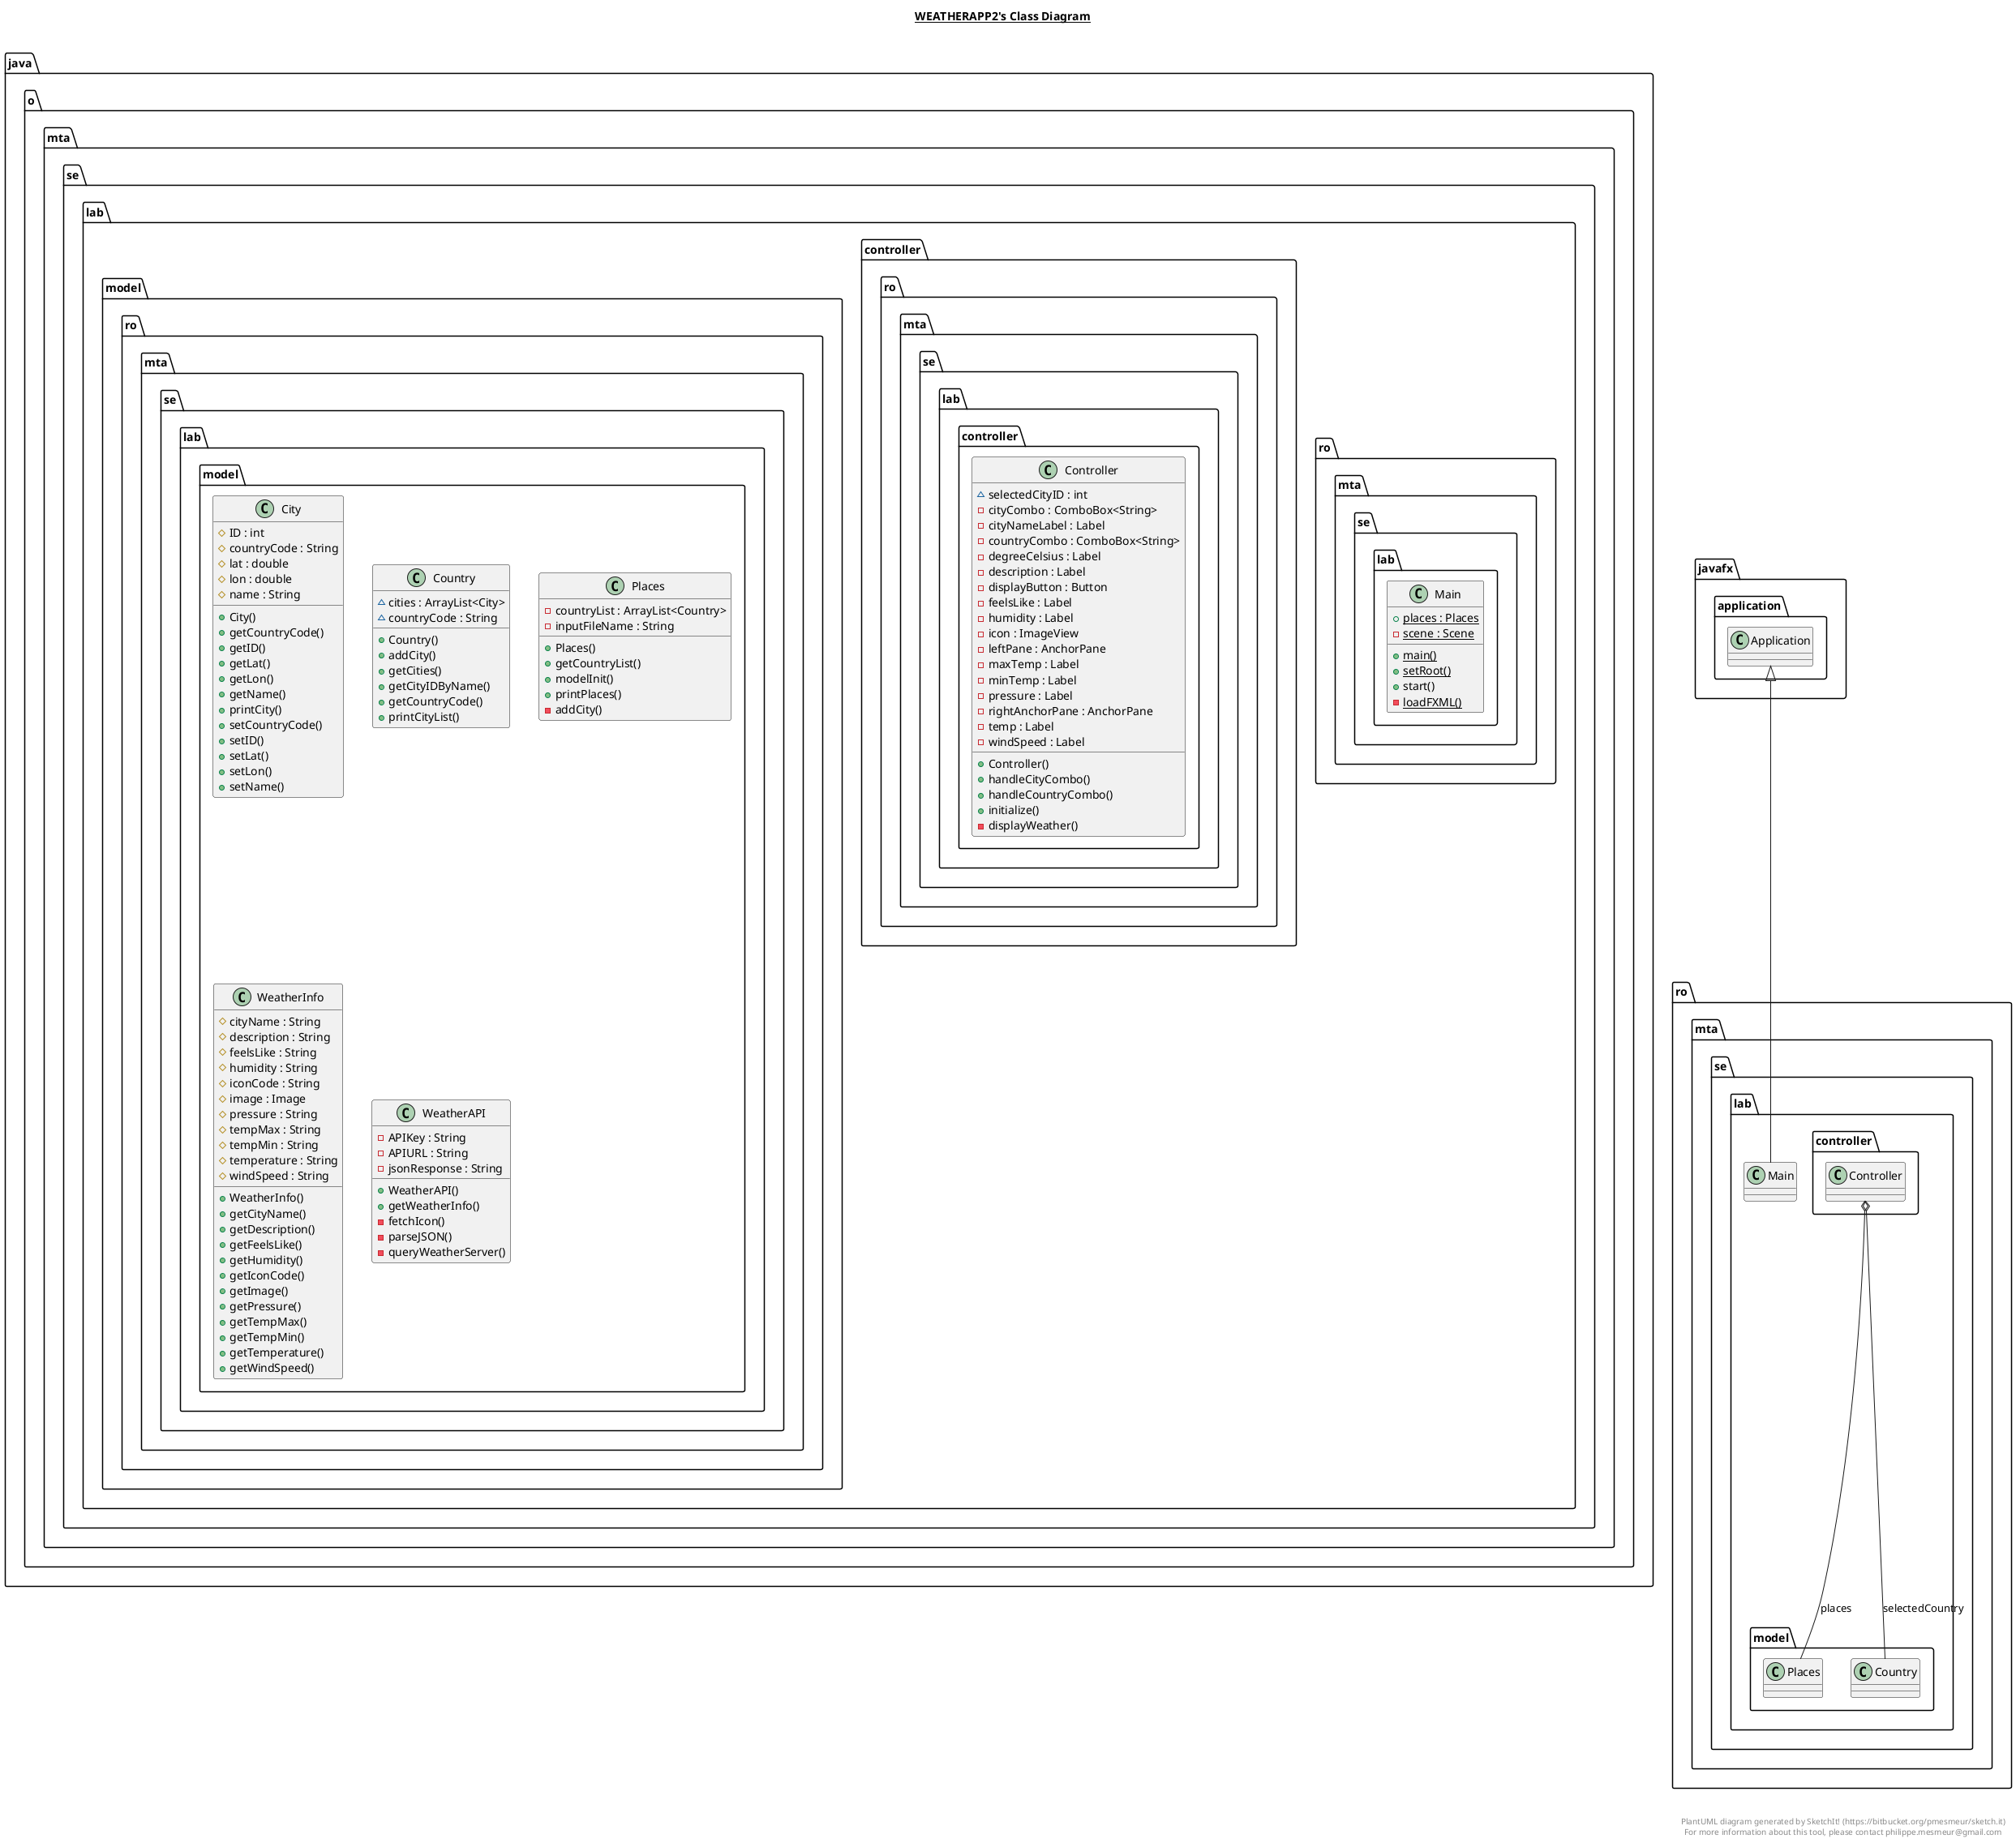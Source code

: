 @startuml

title __WEATHERAPP2's Class Diagram__\n

  namespace java {
    namespace o.mta.se.lab {
      class ro.mta.se.lab.Main {
                {static} + places : Places
                {static} - scene : Scene
                {static} + main()
                {static} + setRoot()
                + start()
                {static} - loadFXML()
            }
    }
  }
  

  namespace java {
    namespace o.mta.se.lab {
      namespace controller {
              class ro.mta.se.lab.controller.Controller {
                  ~ selectedCityID : int
                  - cityCombo : ComboBox<String>
                  - cityNameLabel : Label
                  - countryCombo : ComboBox<String>
                  - degreeCelsius : Label
                  - description : Label
                  - displayButton : Button
                  - feelsLike : Label
                  - humidity : Label
                  - icon : ImageView
                  - leftPane : AnchorPane
                  - maxTemp : Label
                  - minTemp : Label
                  - pressure : Label
                  - rightAnchorPane : AnchorPane
                  - temp : Label
                  - windSpeed : Label
                  + Controller()
                  + handleCityCombo()
                  + handleCountryCombo()
                  + initialize()
                  - displayWeather()
              }
            }
    }
  }
  

  namespace java {
    namespace o.mta.se.lab {
      namespace model {
              class ro.mta.se.lab.model.City {
                  # ID : int
                  # countryCode : String
                  # lat : double
                  # lon : double
                  # name : String
                  + City()
                  + getCountryCode()
                  + getID()
                  + getLat()
                  + getLon()
                  + getName()
                  + printCity()
                  + setCountryCode()
                  + setID()
                  + setLat()
                  + setLon()
                  + setName()
              }
              class ro.mta.se.lab.model.Country {
                          ~ cities : ArrayList<City>
                          ~ countryCode : String
                          + Country()
                          + addCity()
                          + getCities()
                          + getCityIDByName()
                          + getCountryCode()
                          + printCityList()
                      }
              class ro.mta.se.lab.model.Places {
                          - countryList : ArrayList<Country>
                          - inputFileName : String
                          + Places()
                          + getCountryList()
                          + modelInit()
                          + printPlaces()
                          - addCity()
              }
              class ro.mta.se.lab.model.WeatherInfo {
                                        # cityName : String
                                        # description : String
                                        # feelsLike : String
                                        # humidity : String
                                        # iconCode : String
                                        # image : Image
                                        # pressure : String
                                        # tempMax : String
                                        # tempMin : String
                                        # temperature : String
                                        # windSpeed : String
                                        + WeatherInfo()
                                        + getCityName()
                                        + getDescription()
                                        + getFeelsLike()
                                        + getHumidity()
                                        + getIconCode()
                                        + getImage()
                                        + getPressure()
                                        + getTempMax()
                                        + getTempMin()
                                        + getTemperature()
                                        + getWindSpeed()
                                    }
              class ro.mta.se.lab.model.WeatherAPI {
                          - APIKey : String
                          - APIURL : String
                          - jsonResponse : String
                          + WeatherAPI()
                          + getWeatherInfo()
                          - fetchIcon()
                          - parseJSON()
                          - queryWeatherServer()
              }


            }

    }
  }
  

  namespace java {
    namespace o.mta.se.lab {
      namespace model {
        class ro.mta.se.lab.model.Country {
        }
      }
    }
  }
  

  namespace java {
    namespace o.mta.se.lab {
      namespace model {
        class ro.mta.se.lab.model.Places {
        }
      }
    }
  }
  

  namespace java {
    namespace o.mta.se.lab {
      namespace model {
        class ro.mta.se.lab.model.WeatherAPI {
        }
      }
    }
  }
  

  namespace java {
    namespace o.mta.se.lab {
      namespace model {
        class ro.mta.se.lab.model.WeatherInfo {
        }
      }
    }
  }
  

  ro.mta.se.lab.Main -up-|> javafx.application.Application
  ro.mta.se.lab.controller.Controller o-- ro.mta.se.lab.model.Places : places
  ro.mta.se.lab.controller.Controller o-- ro.mta.se.lab.model.Country : selectedCountry


right footer


PlantUML diagram generated by SketchIt! (https://bitbucket.org/pmesmeur/sketch.it)
For more information about this tool, please contact philippe.mesmeur@gmail.com
endfooter

@enduml

